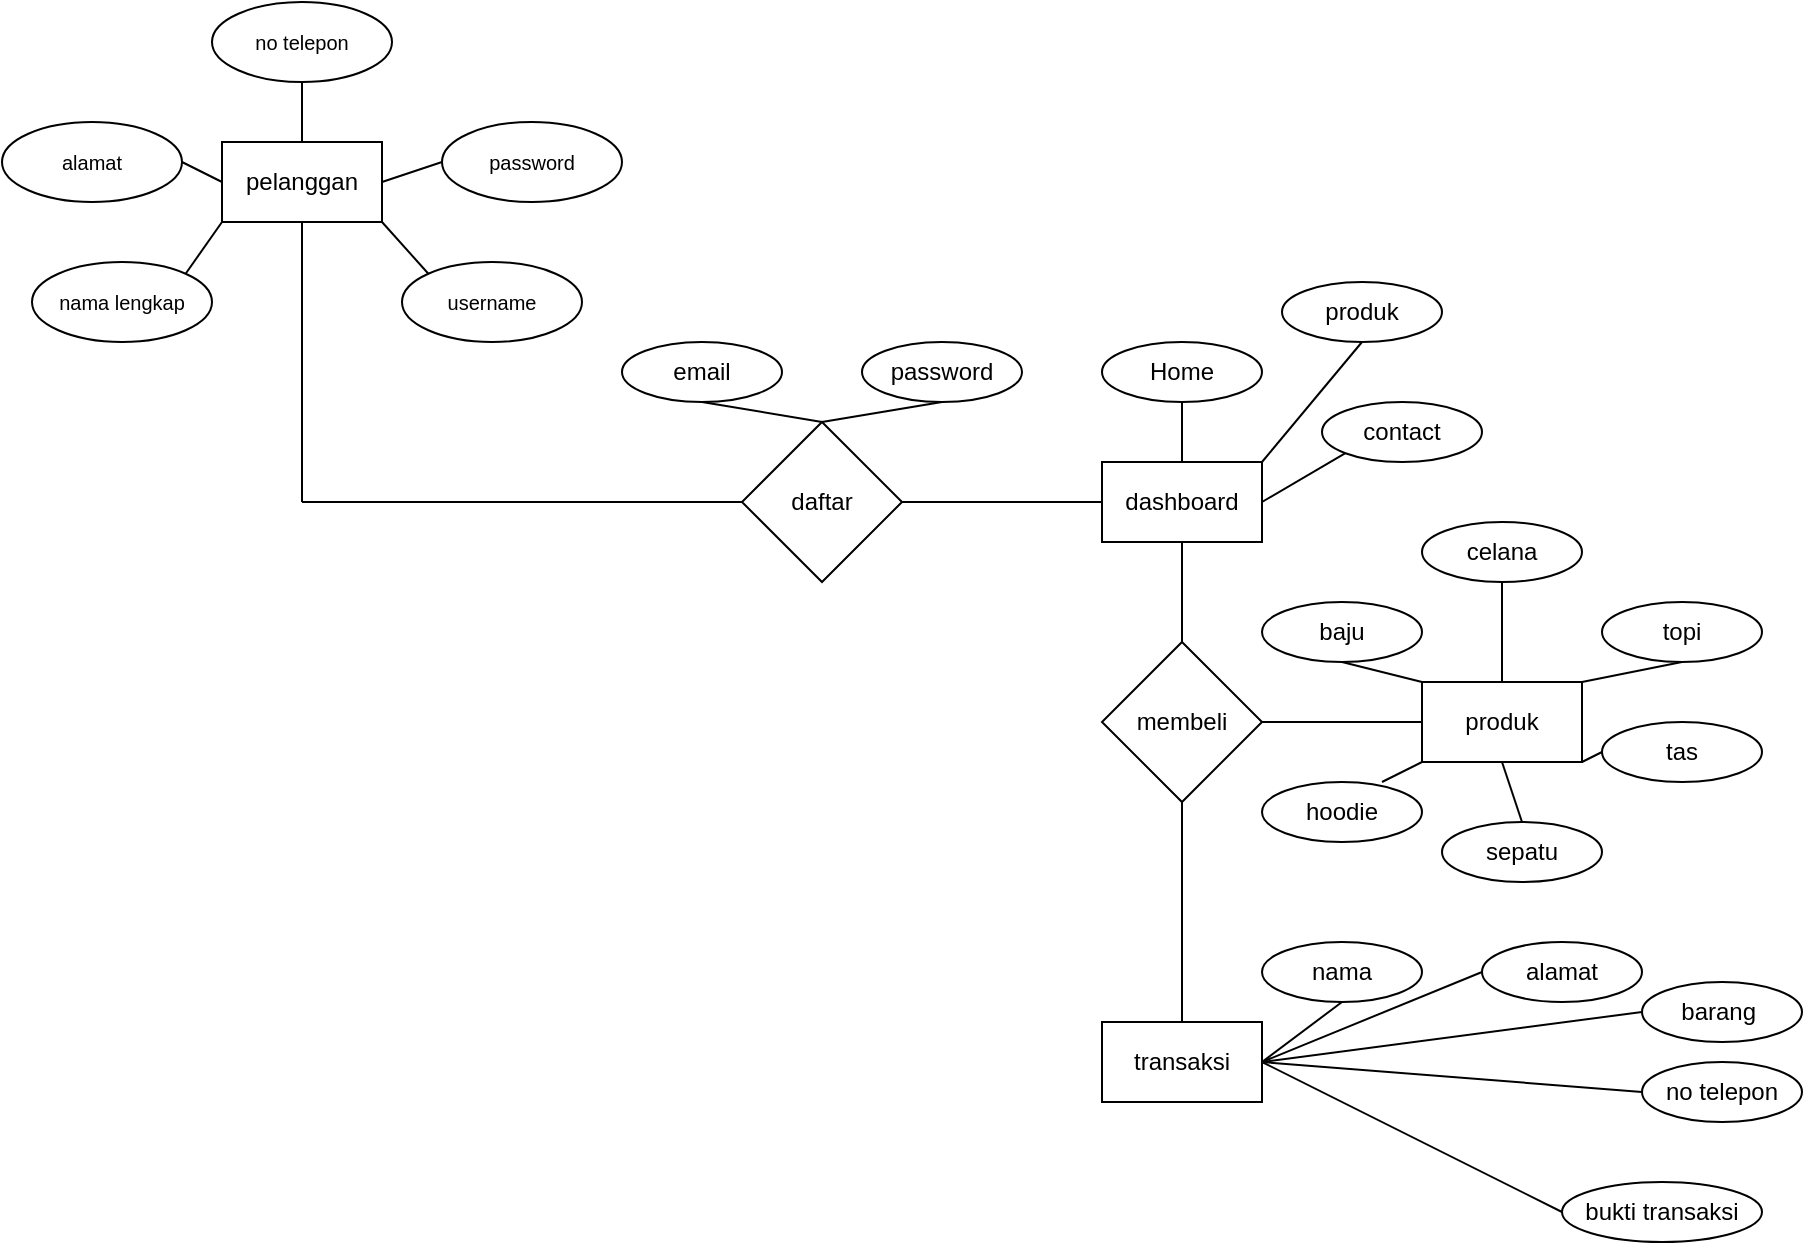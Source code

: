<mxfile version="28.1.2">
  <diagram name="Page-1" id="NeGsjLDo909CIlMKwPwO">
    <mxGraphModel dx="727" dy="509" grid="1" gridSize="10" guides="1" tooltips="1" connect="1" arrows="1" fold="1" page="1" pageScale="1" pageWidth="1100" pageHeight="850" math="0" shadow="0">
      <root>
        <mxCell id="0" />
        <mxCell id="1" parent="0" />
        <mxCell id="Kl66aW0TUU5aa5jJ8AYv-1" value="pelanggan" style="rounded=0;whiteSpace=wrap;html=1;" vertex="1" parent="1">
          <mxGeometry x="220" y="140" width="80" height="40" as="geometry" />
        </mxCell>
        <mxCell id="Kl66aW0TUU5aa5jJ8AYv-2" value="&lt;font style=&quot;font-size: 10px;&quot;&gt;nama lengkap&lt;/font&gt;" style="ellipse;whiteSpace=wrap;html=1;" vertex="1" parent="1">
          <mxGeometry x="125" y="200" width="90" height="40" as="geometry" />
        </mxCell>
        <mxCell id="Kl66aW0TUU5aa5jJ8AYv-3" value="&lt;span style=&quot;font-size: 10px;&quot;&gt;alamat&lt;/span&gt;" style="ellipse;whiteSpace=wrap;html=1;" vertex="1" parent="1">
          <mxGeometry x="110" y="130" width="90" height="40" as="geometry" />
        </mxCell>
        <mxCell id="Kl66aW0TUU5aa5jJ8AYv-4" value="&lt;span style=&quot;font-size: 10px;&quot;&gt;username&lt;/span&gt;" style="ellipse;whiteSpace=wrap;html=1;" vertex="1" parent="1">
          <mxGeometry x="310" y="200" width="90" height="40" as="geometry" />
        </mxCell>
        <mxCell id="Kl66aW0TUU5aa5jJ8AYv-5" value="&lt;span style=&quot;font-size: 10px;&quot;&gt;password&lt;/span&gt;" style="ellipse;whiteSpace=wrap;html=1;" vertex="1" parent="1">
          <mxGeometry x="330" y="130" width="90" height="40" as="geometry" />
        </mxCell>
        <mxCell id="Kl66aW0TUU5aa5jJ8AYv-6" value="&lt;span style=&quot;font-size: 10px;&quot;&gt;no telepon&lt;/span&gt;" style="ellipse;whiteSpace=wrap;html=1;" vertex="1" parent="1">
          <mxGeometry x="215" y="70" width="90" height="40" as="geometry" />
        </mxCell>
        <mxCell id="Kl66aW0TUU5aa5jJ8AYv-8" value="" style="endArrow=none;html=1;rounded=0;entryX=0.5;entryY=1;entryDx=0;entryDy=0;exitX=0.5;exitY=0;exitDx=0;exitDy=0;" edge="1" parent="1" source="Kl66aW0TUU5aa5jJ8AYv-1" target="Kl66aW0TUU5aa5jJ8AYv-6">
          <mxGeometry width="50" height="50" relative="1" as="geometry">
            <mxPoint x="120" y="190" as="sourcePoint" />
            <mxPoint x="170" y="140" as="targetPoint" />
          </mxGeometry>
        </mxCell>
        <mxCell id="Kl66aW0TUU5aa5jJ8AYv-9" value="" style="endArrow=none;html=1;rounded=0;entryX=1;entryY=0.5;entryDx=0;entryDy=0;exitX=0;exitY=0.5;exitDx=0;exitDy=0;" edge="1" parent="1" source="Kl66aW0TUU5aa5jJ8AYv-1" target="Kl66aW0TUU5aa5jJ8AYv-3">
          <mxGeometry width="50" height="50" relative="1" as="geometry">
            <mxPoint x="200" y="190" as="sourcePoint" />
            <mxPoint x="200" y="160" as="targetPoint" />
          </mxGeometry>
        </mxCell>
        <mxCell id="Kl66aW0TUU5aa5jJ8AYv-10" value="" style="endArrow=none;html=1;rounded=0;entryX=0;entryY=0.5;entryDx=0;entryDy=0;exitX=1;exitY=0.5;exitDx=0;exitDy=0;" edge="1" parent="1" source="Kl66aW0TUU5aa5jJ8AYv-1" target="Kl66aW0TUU5aa5jJ8AYv-5">
          <mxGeometry width="50" height="50" relative="1" as="geometry">
            <mxPoint x="260" y="220" as="sourcePoint" />
            <mxPoint x="260" y="190" as="targetPoint" />
          </mxGeometry>
        </mxCell>
        <mxCell id="Kl66aW0TUU5aa5jJ8AYv-11" value="" style="endArrow=none;html=1;rounded=0;entryX=0;entryY=1;entryDx=0;entryDy=0;exitX=1;exitY=0;exitDx=0;exitDy=0;" edge="1" parent="1" source="Kl66aW0TUU5aa5jJ8AYv-2" target="Kl66aW0TUU5aa5jJ8AYv-1">
          <mxGeometry width="50" height="50" relative="1" as="geometry">
            <mxPoint x="250" y="250" as="sourcePoint" />
            <mxPoint x="250" y="220" as="targetPoint" />
          </mxGeometry>
        </mxCell>
        <mxCell id="Kl66aW0TUU5aa5jJ8AYv-12" value="" style="endArrow=none;html=1;rounded=0;entryX=1;entryY=1;entryDx=0;entryDy=0;exitX=0;exitY=0;exitDx=0;exitDy=0;" edge="1" parent="1" source="Kl66aW0TUU5aa5jJ8AYv-4" target="Kl66aW0TUU5aa5jJ8AYv-1">
          <mxGeometry width="50" height="50" relative="1" as="geometry">
            <mxPoint x="260" y="230" as="sourcePoint" />
            <mxPoint x="260" y="200" as="targetPoint" />
          </mxGeometry>
        </mxCell>
        <mxCell id="Kl66aW0TUU5aa5jJ8AYv-13" value="" style="endArrow=none;html=1;rounded=0;" edge="1" parent="1">
          <mxGeometry width="50" height="50" relative="1" as="geometry">
            <mxPoint x="260" y="320" as="sourcePoint" />
            <mxPoint x="260" y="180" as="targetPoint" />
            <Array as="points">
              <mxPoint x="260" y="180" />
            </Array>
          </mxGeometry>
        </mxCell>
        <mxCell id="Kl66aW0TUU5aa5jJ8AYv-14" value="" style="endArrow=none;html=1;rounded=0;entryX=0;entryY=0.5;entryDx=0;entryDy=0;" edge="1" parent="1" target="Kl66aW0TUU5aa5jJ8AYv-15">
          <mxGeometry width="50" height="50" relative="1" as="geometry">
            <mxPoint x="260" y="320" as="sourcePoint" />
            <mxPoint x="460" y="320" as="targetPoint" />
          </mxGeometry>
        </mxCell>
        <mxCell id="Kl66aW0TUU5aa5jJ8AYv-15" value="daftar" style="rhombus;whiteSpace=wrap;html=1;" vertex="1" parent="1">
          <mxGeometry x="480" y="280" width="80" height="80" as="geometry" />
        </mxCell>
        <mxCell id="Kl66aW0TUU5aa5jJ8AYv-29" value="" style="endArrow=none;html=1;rounded=0;exitX=0.5;exitY=0;exitDx=0;exitDy=0;entryX=0.5;entryY=1;entryDx=0;entryDy=0;" edge="1" parent="1" source="Kl66aW0TUU5aa5jJ8AYv-15" target="Kl66aW0TUU5aa5jJ8AYv-31">
          <mxGeometry width="50" height="50" relative="1" as="geometry">
            <mxPoint x="480" y="270" as="sourcePoint" />
            <mxPoint x="550" y="230" as="targetPoint" />
          </mxGeometry>
        </mxCell>
        <mxCell id="Kl66aW0TUU5aa5jJ8AYv-30" value="email" style="ellipse;whiteSpace=wrap;html=1;" vertex="1" parent="1">
          <mxGeometry x="420" y="240" width="80" height="30" as="geometry" />
        </mxCell>
        <mxCell id="Kl66aW0TUU5aa5jJ8AYv-31" value="password" style="ellipse;whiteSpace=wrap;html=1;" vertex="1" parent="1">
          <mxGeometry x="540" y="240" width="80" height="30" as="geometry" />
        </mxCell>
        <mxCell id="Kl66aW0TUU5aa5jJ8AYv-32" value="" style="endArrow=none;html=1;rounded=0;exitX=0.5;exitY=0;exitDx=0;exitDy=0;entryX=0.5;entryY=1;entryDx=0;entryDy=0;" edge="1" parent="1" source="Kl66aW0TUU5aa5jJ8AYv-15" target="Kl66aW0TUU5aa5jJ8AYv-30">
          <mxGeometry width="50" height="50" relative="1" as="geometry">
            <mxPoint x="540" y="300" as="sourcePoint" />
            <mxPoint x="540" y="250" as="targetPoint" />
          </mxGeometry>
        </mxCell>
        <mxCell id="Kl66aW0TUU5aa5jJ8AYv-34" value="" style="endArrow=none;html=1;rounded=0;exitX=1;exitY=0.5;exitDx=0;exitDy=0;" edge="1" parent="1" source="Kl66aW0TUU5aa5jJ8AYv-15">
          <mxGeometry width="50" height="50" relative="1" as="geometry">
            <mxPoint x="560" y="360" as="sourcePoint" />
            <mxPoint x="670" y="320" as="targetPoint" />
          </mxGeometry>
        </mxCell>
        <mxCell id="Kl66aW0TUU5aa5jJ8AYv-35" value="dashboard" style="rounded=0;whiteSpace=wrap;html=1;" vertex="1" parent="1">
          <mxGeometry x="660" y="300" width="80" height="40" as="geometry" />
        </mxCell>
        <mxCell id="Kl66aW0TUU5aa5jJ8AYv-36" value="" style="endArrow=none;html=1;rounded=0;entryX=0.5;entryY=0;entryDx=0;entryDy=0;exitX=0.5;exitY=1;exitDx=0;exitDy=0;" edge="1" parent="1" source="Kl66aW0TUU5aa5jJ8AYv-37" target="Kl66aW0TUU5aa5jJ8AYv-35">
          <mxGeometry width="50" height="50" relative="1" as="geometry">
            <mxPoint x="703.478" y="230" as="sourcePoint" />
            <mxPoint x="600" y="250" as="targetPoint" />
          </mxGeometry>
        </mxCell>
        <mxCell id="Kl66aW0TUU5aa5jJ8AYv-37" value="Home" style="ellipse;whiteSpace=wrap;html=1;" vertex="1" parent="1">
          <mxGeometry x="660" y="240" width="80" height="30" as="geometry" />
        </mxCell>
        <mxCell id="Kl66aW0TUU5aa5jJ8AYv-38" value="" style="endArrow=none;html=1;rounded=0;entryX=1;entryY=0;entryDx=0;entryDy=0;exitX=0.5;exitY=1;exitDx=0;exitDy=0;" edge="1" parent="1" source="Kl66aW0TUU5aa5jJ8AYv-39" target="Kl66aW0TUU5aa5jJ8AYv-35">
          <mxGeometry width="50" height="50" relative="1" as="geometry">
            <mxPoint x="770" y="240" as="sourcePoint" />
            <mxPoint x="760" y="300" as="targetPoint" />
          </mxGeometry>
        </mxCell>
        <mxCell id="Kl66aW0TUU5aa5jJ8AYv-39" value="produk" style="ellipse;whiteSpace=wrap;html=1;" vertex="1" parent="1">
          <mxGeometry x="750" y="210" width="80" height="30" as="geometry" />
        </mxCell>
        <mxCell id="Kl66aW0TUU5aa5jJ8AYv-40" value="contact&lt;span style=&quot;color: rgba(0, 0, 0, 0); font-family: monospace; font-size: 0px; text-align: start; text-wrap-mode: nowrap;&quot;&gt;%3CmxGraphModel%3E%3Croot%3E%3CmxCell%20id%3D%220%22%2F%3E%3CmxCell%20id%3D%221%22%20parent%3D%220%22%2F%3E%3CmxCell%20id%3D%222%22%20value%3D%22Home%22%20style%3D%22ellipse%3BwhiteSpace%3Dwrap%3Bhtml%3D1%3B%22%20vertex%3D%221%22%20parent%3D%221%22%3E%3CmxGeometry%20x%3D%22560%22%20y%3D%22180%22%20width%3D%2280%22%20height%3D%2230%22%20as%3D%22geometry%22%2F%3E%3C%2FmxCell%3E%3C%2Froot%3E%3C%2FmxGraphModel%3E&lt;/span&gt;" style="ellipse;whiteSpace=wrap;html=1;" vertex="1" parent="1">
          <mxGeometry x="770" y="270" width="80" height="30" as="geometry" />
        </mxCell>
        <mxCell id="Kl66aW0TUU5aa5jJ8AYv-42" value="" style="endArrow=none;html=1;rounded=0;exitX=0;exitY=1;exitDx=0;exitDy=0;" edge="1" parent="1" source="Kl66aW0TUU5aa5jJ8AYv-40">
          <mxGeometry width="50" height="50" relative="1" as="geometry">
            <mxPoint x="690" y="370" as="sourcePoint" />
            <mxPoint x="740" y="320" as="targetPoint" />
          </mxGeometry>
        </mxCell>
        <mxCell id="Kl66aW0TUU5aa5jJ8AYv-43" value="" style="endArrow=none;html=1;rounded=0;entryX=0.5;entryY=1;entryDx=0;entryDy=0;exitX=0.5;exitY=0;exitDx=0;exitDy=0;" edge="1" parent="1" source="Kl66aW0TUU5aa5jJ8AYv-44" target="Kl66aW0TUU5aa5jJ8AYv-35">
          <mxGeometry width="50" height="50" relative="1" as="geometry">
            <mxPoint x="680" y="410" as="sourcePoint" />
            <mxPoint x="700" y="370" as="targetPoint" />
          </mxGeometry>
        </mxCell>
        <mxCell id="Kl66aW0TUU5aa5jJ8AYv-44" value="membeli" style="rhombus;whiteSpace=wrap;html=1;" vertex="1" parent="1">
          <mxGeometry x="660" y="390" width="80" height="80" as="geometry" />
        </mxCell>
        <mxCell id="Kl66aW0TUU5aa5jJ8AYv-45" value="" style="endArrow=none;html=1;rounded=0;exitX=1;exitY=0.5;exitDx=0;exitDy=0;" edge="1" parent="1" source="Kl66aW0TUU5aa5jJ8AYv-44">
          <mxGeometry width="50" height="50" relative="1" as="geometry">
            <mxPoint x="770" y="430" as="sourcePoint" />
            <mxPoint x="820" y="430" as="targetPoint" />
          </mxGeometry>
        </mxCell>
        <mxCell id="Kl66aW0TUU5aa5jJ8AYv-47" value="baju&lt;span style=&quot;color: rgba(0, 0, 0, 0); font-family: monospace; font-size: 0px; text-align: start; text-wrap-mode: nowrap;&quot;&gt;%3CmxGraphModel%3E%3Croot%3E%3CmxCell%20id%3D%220%22%2F%3E%3CmxCell%20id%3D%221%22%20parent%3D%220%22%2F%3E%3CmxCell%20id%3D%222%22%20value%3D%22contac%26lt%3Bspan%20style%3D%26quot%3Bcolor%3A%20rgba(0%2C%200%2C%200%2C%200)%3B%20font-family%3A%20monospace%3B%20font-size%3A%200px%3B%20text-align%3A%20start%3B%20text-wrap-mode%3A%20nowrap%3B%26quot%3B%26gt%3B%253CmxGraphModel%253E%253Croot%253E%253CmxCell%2520id%253D%25220%2522%252F%253E%253CmxCell%2520id%253D%25221%2522%2520parent%253D%25220%2522%252F%253E%253CmxCell%2520id%253D%25222%2522%2520value%253D%2522Home%2522%2520style%253D%2522ellipse%253BwhiteSpace%253Dwrap%253Bhtml%253D1%253B%2522%2520vertex%253D%25221%2522%2520parent%253D%25221%2522%253E%253CmxGeometry%2520x%253D%2522560%2522%2520y%253D%2522180%2522%2520width%253D%252280%2522%2520height%253D%252230%2522%2520as%253D%2522geometry%2522%252F%253E%253C%252FmxCell%253E%253C%252Froot%253E%253C%252FmxGraphModel%253E%26lt%3B%2Fspan%26gt%3B%22%20style%3D%22ellipse%3BwhiteSpace%3Dwrap%3Bhtml%3D1%3B%22%20vertex%3D%221%22%20parent%3D%221%22%3E%3CmxGeometry%20x%3D%22670%22%20y%3D%22240%22%20width%3D%2280%22%20height%3D%2230%22%20as%3D%22geometry%22%2F%3E%3C%2FmxCell%3E%3C%2Froot%3E%3C%2FmxGraphModel%3E&lt;/span&gt;" style="ellipse;whiteSpace=wrap;html=1;" vertex="1" parent="1">
          <mxGeometry x="740" y="370" width="80" height="30" as="geometry" />
        </mxCell>
        <mxCell id="Kl66aW0TUU5aa5jJ8AYv-48" value="celana" style="ellipse;whiteSpace=wrap;html=1;" vertex="1" parent="1">
          <mxGeometry x="820" y="330" width="80" height="30" as="geometry" />
        </mxCell>
        <mxCell id="Kl66aW0TUU5aa5jJ8AYv-49" value="topi" style="ellipse;whiteSpace=wrap;html=1;" vertex="1" parent="1">
          <mxGeometry x="910" y="370" width="80" height="30" as="geometry" />
        </mxCell>
        <mxCell id="Kl66aW0TUU5aa5jJ8AYv-50" value="tas" style="ellipse;whiteSpace=wrap;html=1;" vertex="1" parent="1">
          <mxGeometry x="910" y="430" width="80" height="30" as="geometry" />
        </mxCell>
        <mxCell id="Kl66aW0TUU5aa5jJ8AYv-51" value="hoodie" style="ellipse;whiteSpace=wrap;html=1;" vertex="1" parent="1">
          <mxGeometry x="740" y="460" width="80" height="30" as="geometry" />
        </mxCell>
        <mxCell id="Kl66aW0TUU5aa5jJ8AYv-52" value="sepatu" style="ellipse;whiteSpace=wrap;html=1;" vertex="1" parent="1">
          <mxGeometry x="830" y="480" width="80" height="30" as="geometry" />
        </mxCell>
        <mxCell id="Kl66aW0TUU5aa5jJ8AYv-53" value="produk" style="rounded=0;whiteSpace=wrap;html=1;" vertex="1" parent="1">
          <mxGeometry x="820" y="410" width="80" height="40" as="geometry" />
        </mxCell>
        <mxCell id="Kl66aW0TUU5aa5jJ8AYv-54" value="" style="endArrow=none;html=1;rounded=0;entryX=0;entryY=0;entryDx=0;entryDy=0;exitX=0.5;exitY=1;exitDx=0;exitDy=0;" edge="1" parent="1" source="Kl66aW0TUU5aa5jJ8AYv-47" target="Kl66aW0TUU5aa5jJ8AYv-53">
          <mxGeometry width="50" height="50" relative="1" as="geometry">
            <mxPoint x="650" y="560" as="sourcePoint" />
            <mxPoint x="700" y="510" as="targetPoint" />
          </mxGeometry>
        </mxCell>
        <mxCell id="Kl66aW0TUU5aa5jJ8AYv-55" value="" style="endArrow=none;html=1;rounded=0;entryX=0.5;entryY=1;entryDx=0;entryDy=0;exitX=0.5;exitY=0;exitDx=0;exitDy=0;" edge="1" parent="1" source="Kl66aW0TUU5aa5jJ8AYv-53" target="Kl66aW0TUU5aa5jJ8AYv-48">
          <mxGeometry width="50" height="50" relative="1" as="geometry">
            <mxPoint x="750" y="580" as="sourcePoint" />
            <mxPoint x="790" y="590" as="targetPoint" />
          </mxGeometry>
        </mxCell>
        <mxCell id="Kl66aW0TUU5aa5jJ8AYv-56" value="" style="endArrow=none;html=1;rounded=0;entryX=0.5;entryY=1;entryDx=0;entryDy=0;exitX=1;exitY=0;exitDx=0;exitDy=0;" edge="1" parent="1" source="Kl66aW0TUU5aa5jJ8AYv-53" target="Kl66aW0TUU5aa5jJ8AYv-49">
          <mxGeometry width="50" height="50" relative="1" as="geometry">
            <mxPoint x="790" y="410" as="sourcePoint" />
            <mxPoint x="830" y="420" as="targetPoint" />
          </mxGeometry>
        </mxCell>
        <mxCell id="Kl66aW0TUU5aa5jJ8AYv-57" value="" style="endArrow=none;html=1;rounded=0;entryX=0;entryY=0.5;entryDx=0;entryDy=0;exitX=1;exitY=1;exitDx=0;exitDy=0;" edge="1" parent="1" source="Kl66aW0TUU5aa5jJ8AYv-53" target="Kl66aW0TUU5aa5jJ8AYv-50">
          <mxGeometry width="50" height="50" relative="1" as="geometry">
            <mxPoint x="800" y="590" as="sourcePoint" />
            <mxPoint x="840" y="600" as="targetPoint" />
          </mxGeometry>
        </mxCell>
        <mxCell id="Kl66aW0TUU5aa5jJ8AYv-58" value="" style="endArrow=none;html=1;rounded=0;entryX=0.5;entryY=1;entryDx=0;entryDy=0;exitX=0.5;exitY=0;exitDx=0;exitDy=0;" edge="1" parent="1" source="Kl66aW0TUU5aa5jJ8AYv-52" target="Kl66aW0TUU5aa5jJ8AYv-53">
          <mxGeometry width="50" height="50" relative="1" as="geometry">
            <mxPoint x="820" y="590" as="sourcePoint" />
            <mxPoint x="860" y="600" as="targetPoint" />
          </mxGeometry>
        </mxCell>
        <mxCell id="Kl66aW0TUU5aa5jJ8AYv-59" value="" style="endArrow=none;html=1;rounded=0;entryX=0;entryY=1;entryDx=0;entryDy=0;exitX=0.75;exitY=0;exitDx=0;exitDy=0;exitPerimeter=0;" edge="1" parent="1" source="Kl66aW0TUU5aa5jJ8AYv-51" target="Kl66aW0TUU5aa5jJ8AYv-53">
          <mxGeometry width="50" height="50" relative="1" as="geometry">
            <mxPoint x="770" y="620" as="sourcePoint" />
            <mxPoint x="810" y="630" as="targetPoint" />
          </mxGeometry>
        </mxCell>
        <mxCell id="Kl66aW0TUU5aa5jJ8AYv-60" value="transaksi" style="rounded=0;whiteSpace=wrap;html=1;" vertex="1" parent="1">
          <mxGeometry x="660" y="580" width="80" height="40" as="geometry" />
        </mxCell>
        <mxCell id="Kl66aW0TUU5aa5jJ8AYv-61" value="" style="endArrow=none;html=1;rounded=0;entryX=0.5;entryY=1;entryDx=0;entryDy=0;exitX=0.5;exitY=0;exitDx=0;exitDy=0;" edge="1" parent="1" source="Kl66aW0TUU5aa5jJ8AYv-60" target="Kl66aW0TUU5aa5jJ8AYv-44">
          <mxGeometry width="50" height="50" relative="1" as="geometry">
            <mxPoint x="640" y="530" as="sourcePoint" />
            <mxPoint x="690" y="480" as="targetPoint" />
          </mxGeometry>
        </mxCell>
        <mxCell id="Kl66aW0TUU5aa5jJ8AYv-63" value="" style="endArrow=none;html=1;rounded=0;entryX=1;entryY=0.5;entryDx=0;entryDy=0;exitX=0.5;exitY=1;exitDx=0;exitDy=0;" edge="1" parent="1" source="Kl66aW0TUU5aa5jJ8AYv-64" target="Kl66aW0TUU5aa5jJ8AYv-60">
          <mxGeometry width="50" height="50" relative="1" as="geometry">
            <mxPoint x="540" y="640" as="sourcePoint" />
            <mxPoint x="590" y="590" as="targetPoint" />
          </mxGeometry>
        </mxCell>
        <mxCell id="Kl66aW0TUU5aa5jJ8AYv-64" value="nama" style="ellipse;whiteSpace=wrap;html=1;" vertex="1" parent="1">
          <mxGeometry x="740" y="540" width="80" height="30" as="geometry" />
        </mxCell>
        <mxCell id="Kl66aW0TUU5aa5jJ8AYv-65" value="alamat" style="ellipse;whiteSpace=wrap;html=1;" vertex="1" parent="1">
          <mxGeometry x="850" y="540" width="80" height="30" as="geometry" />
        </mxCell>
        <mxCell id="Kl66aW0TUU5aa5jJ8AYv-66" value="no telepon&lt;span style=&quot;color: rgba(0, 0, 0, 0); font-family: monospace; font-size: 0px; text-align: start; text-wrap-mode: nowrap;&quot;&gt;%3CmxGraphModel%3E%3Croot%3E%3CmxCell%20id%3D%220%22%2F%3E%3CmxCell%20id%3D%221%22%20parent%3D%220%22%2F%3E%3CmxCell%20id%3D%222%22%20value%3D%22sepatu%22%20style%3D%22ellipse%3BwhiteSpace%3Dwrap%3Bhtml%3D1%3B%22%20vertex%3D%221%22%20parent%3D%221%22%3E%3CmxGeometry%20x%3D%22730%22%20y%3D%22450%22%20width%3D%2280%22%20height%3D%2230%22%20as%3D%22geometry%22%2F%3E%3C%2FmxCell%3E%3C%2Froot%3E%3C%2FmxGraphModel%3E&lt;/span&gt;&lt;span style=&quot;color: rgba(0, 0, 0, 0); font-family: monospace; font-size: 0px; text-align: start; text-wrap-mode: nowrap;&quot;&gt;%3CmxGraphModel%3E%3Croot%3E%3CmxCell%20id%3D%220%22%2F%3E%3CmxCell%20id%3D%221%22%20parent%3D%220%22%2F%3E%3CmxCell%20id%3D%222%22%20value%3D%22sepatu%22%20style%3D%22ellipse%3BwhiteSpace%3Dwrap%3Bhtml%3D1%3B%22%20vertex%3D%221%22%20parent%3D%221%22%3E%3CmxGeometry%20x%3D%22730%22%20y%3D%22450%22%20width%3D%2280%22%20height%3D%2230%22%20as%3D%22geometry%22%2F%3E%3C%2FmxCell%3E%3C%2Froot%3E%3C%2FmxGraphModel%3E&lt;/span&gt;" style="ellipse;whiteSpace=wrap;html=1;" vertex="1" parent="1">
          <mxGeometry x="930" y="600" width="80" height="30" as="geometry" />
        </mxCell>
        <mxCell id="Kl66aW0TUU5aa5jJ8AYv-67" value="barang&amp;nbsp;" style="ellipse;whiteSpace=wrap;html=1;" vertex="1" parent="1">
          <mxGeometry x="930" y="560" width="80" height="30" as="geometry" />
        </mxCell>
        <mxCell id="Kl66aW0TUU5aa5jJ8AYv-68" value="bukti transaksi" style="ellipse;whiteSpace=wrap;html=1;" vertex="1" parent="1">
          <mxGeometry x="890" y="660" width="100" height="30" as="geometry" />
        </mxCell>
        <mxCell id="Kl66aW0TUU5aa5jJ8AYv-71" value="" style="endArrow=none;html=1;rounded=0;entryX=1;entryY=0.5;entryDx=0;entryDy=0;exitX=0;exitY=0.5;exitDx=0;exitDy=0;" edge="1" parent="1" source="Kl66aW0TUU5aa5jJ8AYv-65" target="Kl66aW0TUU5aa5jJ8AYv-60">
          <mxGeometry width="50" height="50" relative="1" as="geometry">
            <mxPoint x="830" y="590" as="sourcePoint" />
            <mxPoint x="770" y="620" as="targetPoint" />
          </mxGeometry>
        </mxCell>
        <mxCell id="Kl66aW0TUU5aa5jJ8AYv-72" value="" style="endArrow=none;html=1;rounded=0;entryX=1;entryY=0.5;entryDx=0;entryDy=0;exitX=0;exitY=0.5;exitDx=0;exitDy=0;" edge="1" parent="1" source="Kl66aW0TUU5aa5jJ8AYv-67" target="Kl66aW0TUU5aa5jJ8AYv-60">
          <mxGeometry width="50" height="50" relative="1" as="geometry">
            <mxPoint x="880" y="610" as="sourcePoint" />
            <mxPoint x="820" y="640" as="targetPoint" />
          </mxGeometry>
        </mxCell>
        <mxCell id="Kl66aW0TUU5aa5jJ8AYv-73" value="" style="endArrow=none;html=1;rounded=0;entryX=0;entryY=0.5;entryDx=0;entryDy=0;exitX=1;exitY=0.5;exitDx=0;exitDy=0;" edge="1" parent="1" source="Kl66aW0TUU5aa5jJ8AYv-60" target="Kl66aW0TUU5aa5jJ8AYv-66">
          <mxGeometry width="50" height="50" relative="1" as="geometry">
            <mxPoint x="800" y="630" as="sourcePoint" />
            <mxPoint x="740" y="660" as="targetPoint" />
          </mxGeometry>
        </mxCell>
        <mxCell id="Kl66aW0TUU5aa5jJ8AYv-74" value="" style="endArrow=none;html=1;rounded=0;entryX=0;entryY=0.5;entryDx=0;entryDy=0;exitX=1;exitY=0.5;exitDx=0;exitDy=0;" edge="1" parent="1" source="Kl66aW0TUU5aa5jJ8AYv-60" target="Kl66aW0TUU5aa5jJ8AYv-68">
          <mxGeometry width="50" height="50" relative="1" as="geometry">
            <mxPoint x="740" y="590" as="sourcePoint" />
            <mxPoint x="750" y="670" as="targetPoint" />
          </mxGeometry>
        </mxCell>
      </root>
    </mxGraphModel>
  </diagram>
</mxfile>
